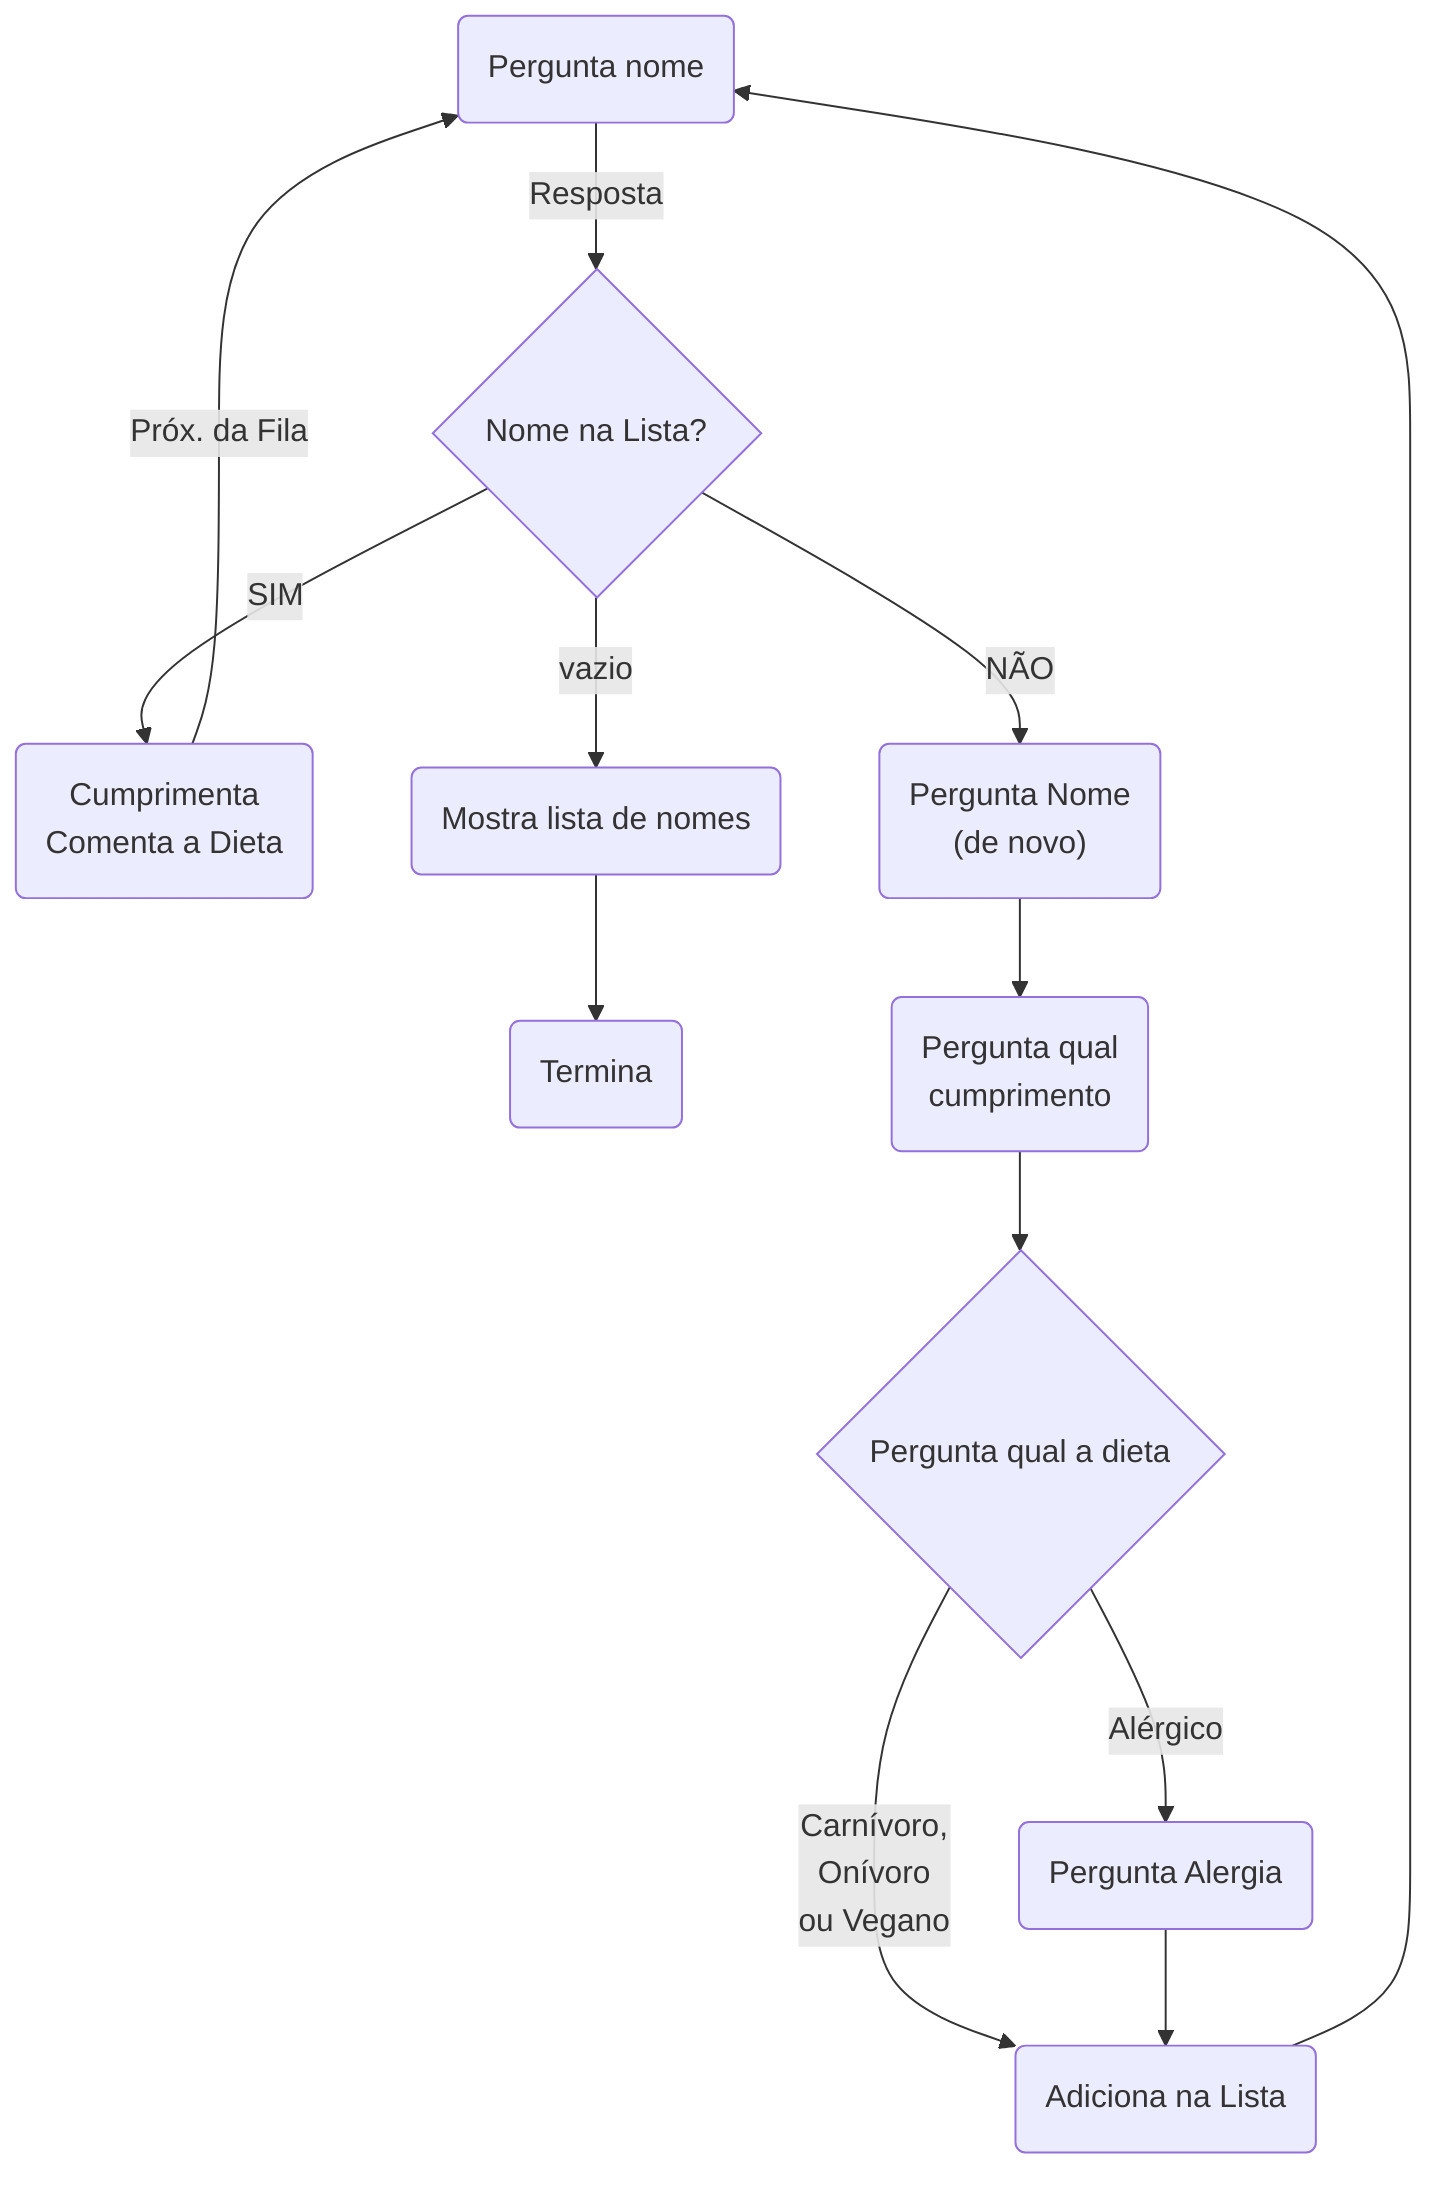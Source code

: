 flowchart TD
    A(Pergunta nome) -->|Resposta| B{Nome na Lista?}
    B --> |SIM| D(Cumprimenta\nComenta a Dieta)
    B --> |vazio| C(Mostra lista de nomes)
    B --> |NÃO| E("Pergunta Nome\n(de novo)")
    C --> F(Termina)
    D --> |"Próx. da Fila"| A
    E --> G(Pergunta qual\ncumprimento)
    G --> H{Pergunta qual a dieta}
    H --> |Carnívoro,\nOnívoro\nou Vegano| I(Adiciona na Lista)
    H --> |Alérgico| J(Pergunta Alergia)
    J --> I
    I --> A